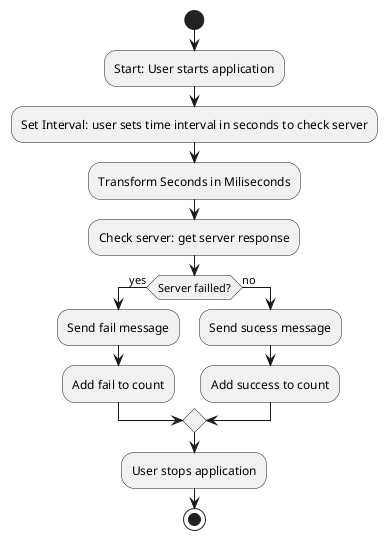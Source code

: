@startuml Application description

start

:Start: User starts application;
:Set Interval: user sets time interval in seconds to check server;
:Transform Seconds in Miliseconds;
:Check server: get server response;
if (Server failled?) then (yes)
  :Send fail message;
  :Add fail to count;
else (no)
' repeat
  :Send sucess message;
  :Add success to count;
' repeat while (application is running)
endif
  :User stops application;
stop

@enduml
